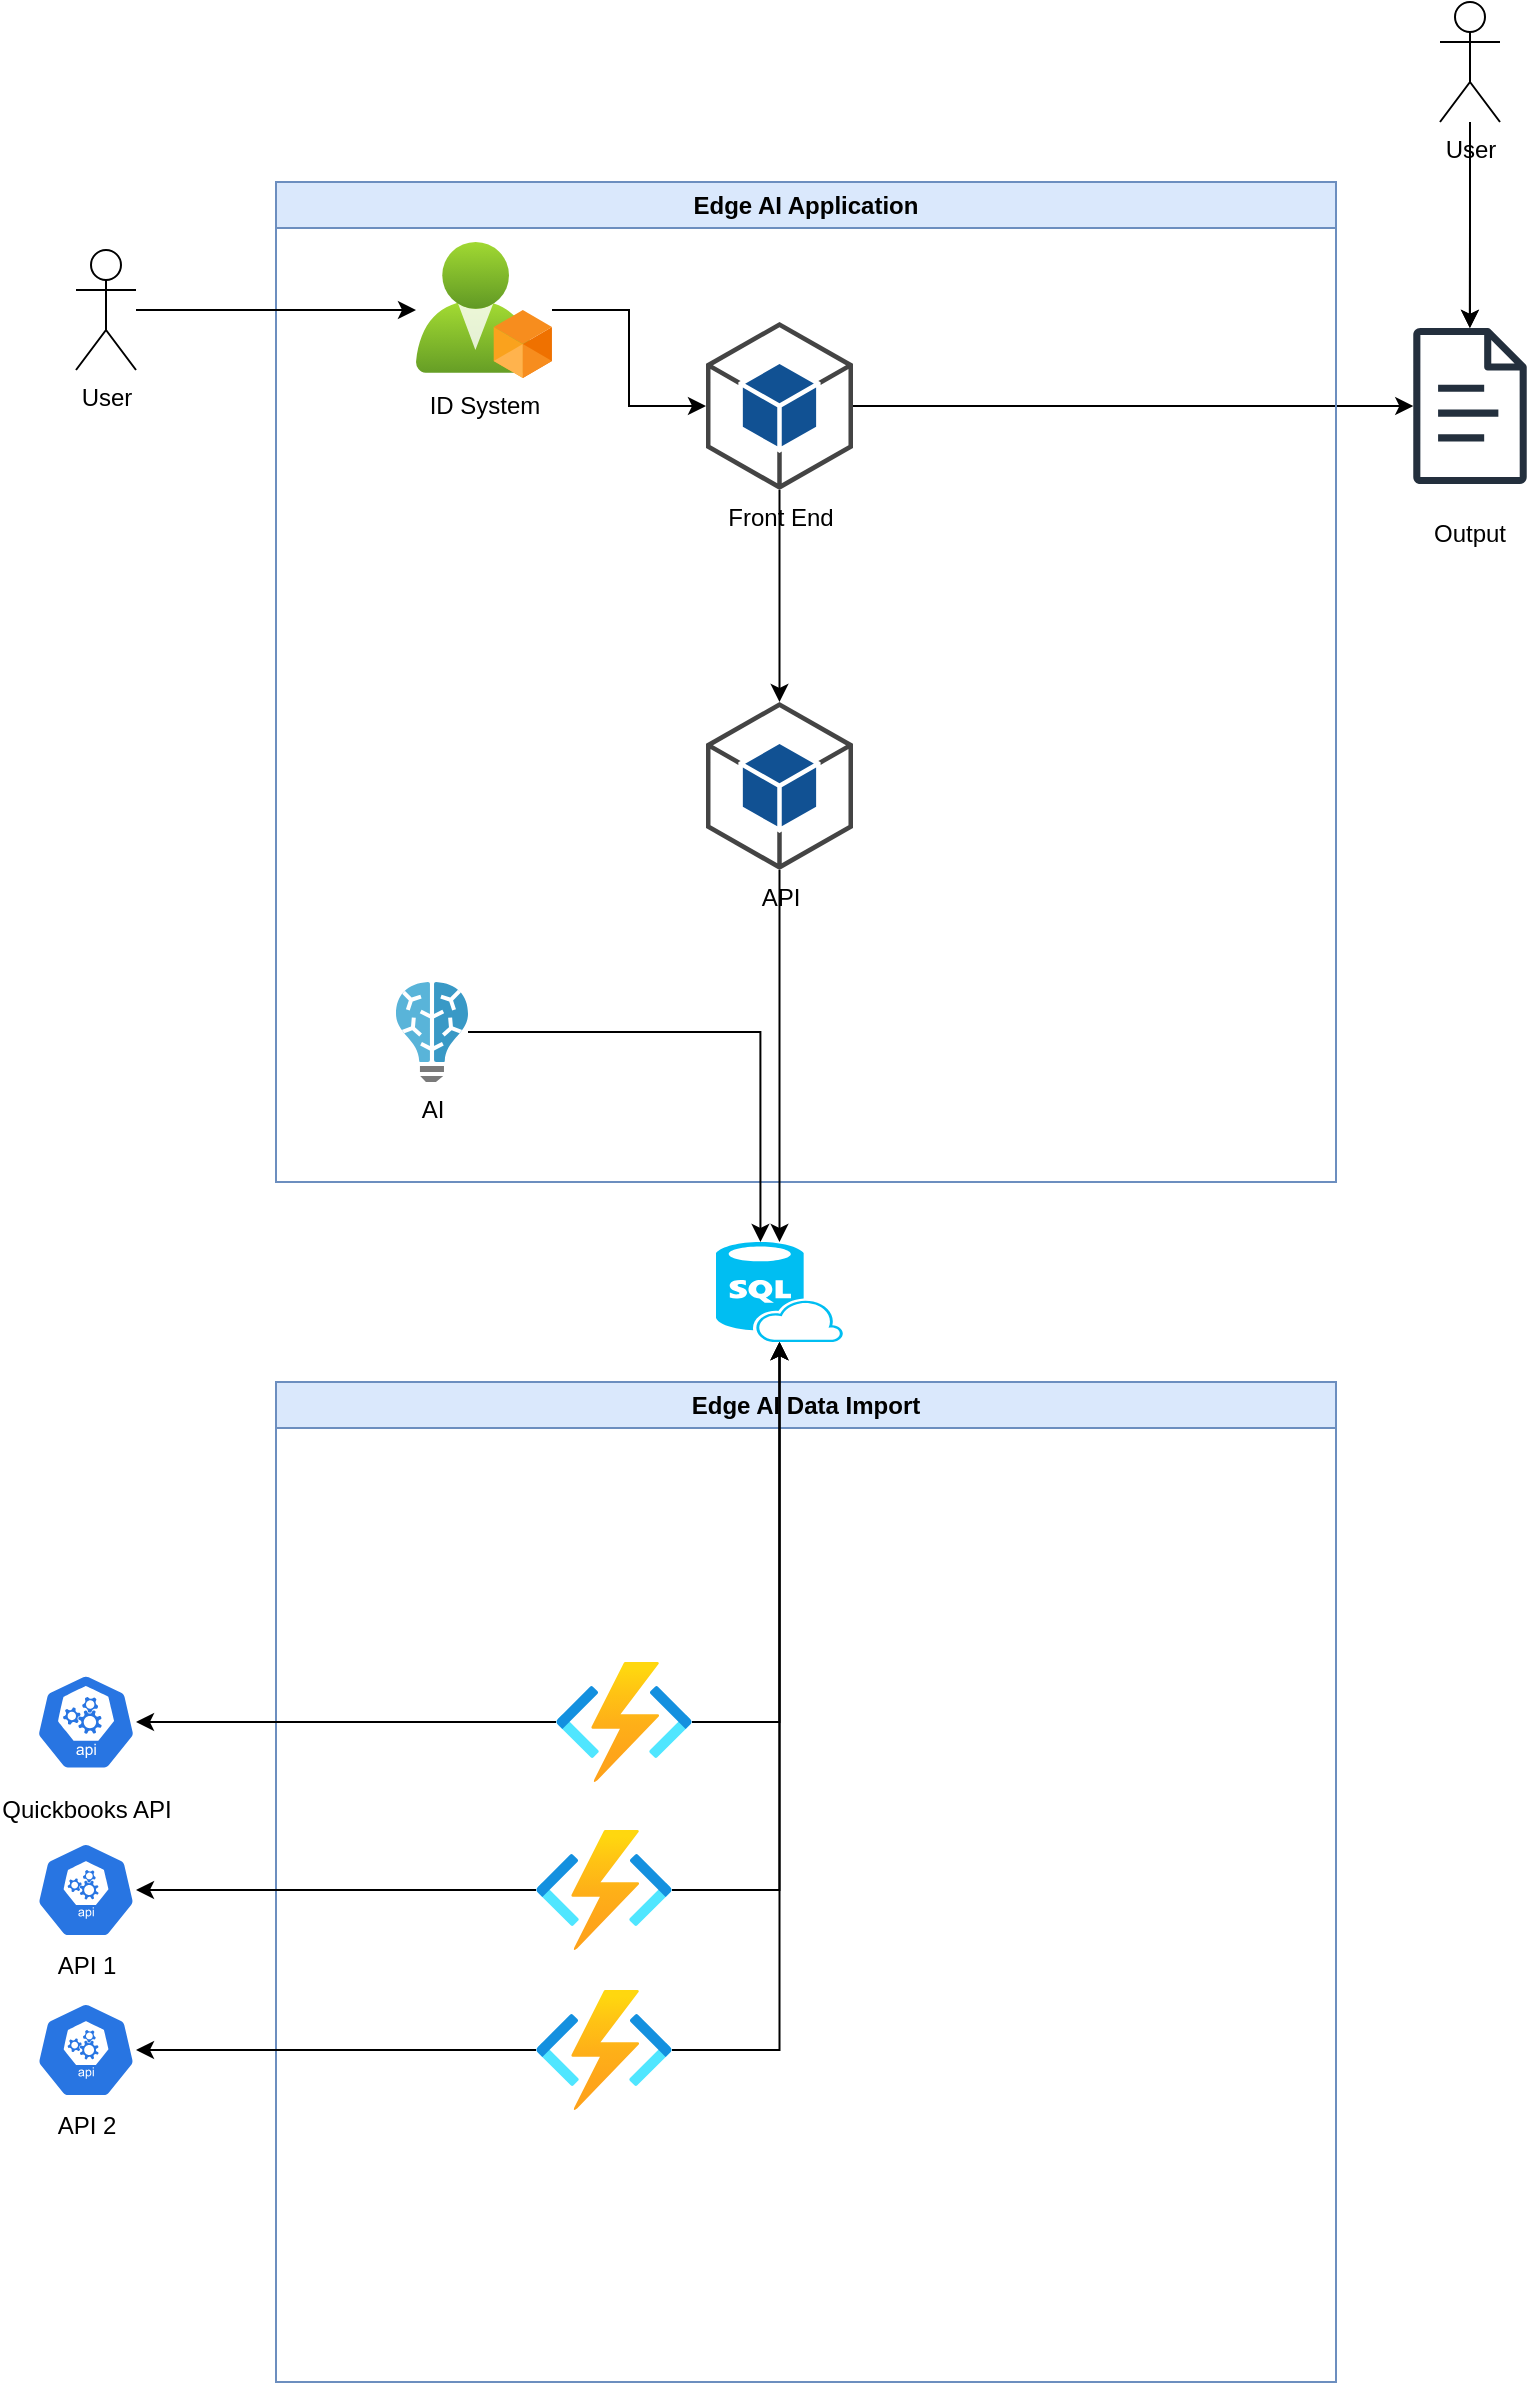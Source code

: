 <mxfile version="22.1.11" type="github">
  <diagram name="Page-1" id="aKkkLzMY0BgT35kmP0Dj">
    <mxGraphModel dx="1434" dy="760" grid="1" gridSize="10" guides="1" tooltips="1" connect="1" arrows="1" fold="1" page="1" pageScale="1" pageWidth="850" pageHeight="1100" math="0" shadow="0">
      <root>
        <mxCell id="0" />
        <mxCell id="1" parent="0" />
        <mxCell id="29shwmDahnXRfhhSZASJ-1" value="Edge AI Data Import" style="swimlane;whiteSpace=wrap;html=1;fillColor=#dae8fc;strokeColor=#6c8ebf;" parent="1" vertex="1">
          <mxGeometry x="170" y="760" width="530" height="500" as="geometry" />
        </mxCell>
        <mxCell id="v-T0KHPP-oXkvQVDS-ob-13" value="" style="image;aspect=fixed;html=1;points=[];align=center;fontSize=12;image=img/lib/azure2/compute/Function_Apps.svg;" vertex="1" parent="29shwmDahnXRfhhSZASJ-1">
          <mxGeometry x="140" y="140" width="68" height="60" as="geometry" />
        </mxCell>
        <mxCell id="v-T0KHPP-oXkvQVDS-ob-14" value="" style="image;aspect=fixed;html=1;points=[];align=center;fontSize=12;image=img/lib/azure2/compute/Function_Apps.svg;" vertex="1" parent="29shwmDahnXRfhhSZASJ-1">
          <mxGeometry x="130" y="224" width="68" height="60" as="geometry" />
        </mxCell>
        <mxCell id="v-T0KHPP-oXkvQVDS-ob-15" value="" style="image;aspect=fixed;html=1;points=[];align=center;fontSize=12;image=img/lib/azure2/compute/Function_Apps.svg;" vertex="1" parent="29shwmDahnXRfhhSZASJ-1">
          <mxGeometry x="130" y="304" width="68" height="60" as="geometry" />
        </mxCell>
        <mxCell id="29shwmDahnXRfhhSZASJ-6" value="Quickbooks API" style="sketch=0;html=1;dashed=0;whitespace=wrap;fillColor=#2875E2;strokeColor=#ffffff;points=[[0.005,0.63,0],[0.1,0.2,0],[0.9,0.2,0],[0.5,0,0],[0.995,0.63,0],[0.72,0.99,0],[0.5,1,0],[0.28,0.99,0]];verticalLabelPosition=bottom;align=center;verticalAlign=top;shape=mxgraph.kubernetes.icon;prIcon=api" parent="1" vertex="1">
          <mxGeometry x="50" y="900" width="50" height="60" as="geometry" />
        </mxCell>
        <mxCell id="29shwmDahnXRfhhSZASJ-13" value="" style="sketch=0;outlineConnect=0;fontColor=#232F3E;gradientColor=none;fillColor=#232F3D;strokeColor=none;dashed=0;verticalLabelPosition=bottom;verticalAlign=top;align=center;html=1;fontSize=12;fontStyle=0;aspect=fixed;pointerEvents=1;shape=mxgraph.aws4.document;" parent="1" vertex="1">
          <mxGeometry x="738.5" y="233" width="57" height="78" as="geometry" />
        </mxCell>
        <mxCell id="29shwmDahnXRfhhSZASJ-14" value="" style="edgeStyle=orthogonalEdgeStyle;rounded=0;orthogonalLoop=1;jettySize=auto;html=1;exitX=1;exitY=0.5;exitDx=0;exitDy=0;exitPerimeter=0;" parent="1" source="zwCh8djiiDDHsSN2Gcl9-10" target="29shwmDahnXRfhhSZASJ-13" edge="1">
          <mxGeometry relative="1" as="geometry">
            <mxPoint x="476.5" y="262" as="sourcePoint" />
          </mxGeometry>
        </mxCell>
        <mxCell id="29shwmDahnXRfhhSZASJ-16" value="" style="edgeStyle=orthogonalEdgeStyle;rounded=0;orthogonalLoop=1;jettySize=auto;html=1;" parent="1" source="29shwmDahnXRfhhSZASJ-15" target="29shwmDahnXRfhhSZASJ-13" edge="1">
          <mxGeometry relative="1" as="geometry" />
        </mxCell>
        <mxCell id="v-T0KHPP-oXkvQVDS-ob-9" value="" style="edgeStyle=orthogonalEdgeStyle;rounded=0;orthogonalLoop=1;jettySize=auto;html=1;" edge="1" parent="1" source="29shwmDahnXRfhhSZASJ-15" target="29shwmDahnXRfhhSZASJ-13">
          <mxGeometry relative="1" as="geometry" />
        </mxCell>
        <mxCell id="29shwmDahnXRfhhSZASJ-15" value="User" style="shape=umlActor;verticalLabelPosition=bottom;verticalAlign=top;html=1;outlineConnect=0;" parent="1" vertex="1">
          <mxGeometry x="752" y="70" width="30" height="60" as="geometry" />
        </mxCell>
        <mxCell id="29shwmDahnXRfhhSZASJ-17" value="Output" style="text;html=1;strokeColor=none;fillColor=none;align=center;verticalAlign=middle;whiteSpace=wrap;rounded=0;" parent="1" vertex="1">
          <mxGeometry x="737" y="321" width="60" height="30" as="geometry" />
        </mxCell>
        <mxCell id="zwCh8djiiDDHsSN2Gcl9-1" value="Edge AI Application" style="swimlane;whiteSpace=wrap;html=1;fillColor=#dae8fc;strokeColor=#6c8ebf;" parent="1" vertex="1">
          <mxGeometry x="170" y="160" width="530" height="500" as="geometry" />
        </mxCell>
        <mxCell id="zwCh8djiiDDHsSN2Gcl9-4" value="AI" style="image;sketch=0;aspect=fixed;html=1;points=[];align=center;fontSize=12;image=img/lib/mscae/Batch_AI.svg;" parent="zwCh8djiiDDHsSN2Gcl9-1" vertex="1">
          <mxGeometry x="60" y="400" width="36" height="50" as="geometry" />
        </mxCell>
        <mxCell id="zwCh8djiiDDHsSN2Gcl9-10" value="Front End" style="outlineConnect=0;dashed=0;verticalLabelPosition=bottom;verticalAlign=top;align=center;html=1;shape=mxgraph.aws3.android;fillColor=#115193;gradientColor=none;" parent="zwCh8djiiDDHsSN2Gcl9-1" vertex="1">
          <mxGeometry x="215" y="70" width="73.5" height="84" as="geometry" />
        </mxCell>
        <mxCell id="zwCh8djiiDDHsSN2Gcl9-9" value="API" style="outlineConnect=0;dashed=0;verticalLabelPosition=bottom;verticalAlign=top;align=center;html=1;shape=mxgraph.aws3.android;fillColor=#115193;gradientColor=none;" parent="zwCh8djiiDDHsSN2Gcl9-1" vertex="1">
          <mxGeometry x="215" y="260" width="73.5" height="84" as="geometry" />
        </mxCell>
        <mxCell id="zwCh8djiiDDHsSN2Gcl9-11" value="" style="edgeStyle=orthogonalEdgeStyle;rounded=0;orthogonalLoop=1;jettySize=auto;html=1;" parent="zwCh8djiiDDHsSN2Gcl9-1" source="zwCh8djiiDDHsSN2Gcl9-10" target="zwCh8djiiDDHsSN2Gcl9-9" edge="1">
          <mxGeometry relative="1" as="geometry" />
        </mxCell>
        <mxCell id="v-T0KHPP-oXkvQVDS-ob-4" value="" style="edgeStyle=orthogonalEdgeStyle;rounded=0;orthogonalLoop=1;jettySize=auto;html=1;" edge="1" parent="zwCh8djiiDDHsSN2Gcl9-1" source="v-T0KHPP-oXkvQVDS-ob-1" target="zwCh8djiiDDHsSN2Gcl9-10">
          <mxGeometry relative="1" as="geometry" />
        </mxCell>
        <mxCell id="v-T0KHPP-oXkvQVDS-ob-1" value="ID System" style="image;aspect=fixed;html=1;points=[];align=center;fontSize=12;image=img/lib/azure2/identity/Custom_Azure_AD_Roles.svg;" vertex="1" parent="zwCh8djiiDDHsSN2Gcl9-1">
          <mxGeometry x="70" y="30" width="68" height="68" as="geometry" />
        </mxCell>
        <mxCell id="zwCh8djiiDDHsSN2Gcl9-8" value="" style="verticalLabelPosition=bottom;html=1;verticalAlign=top;align=center;strokeColor=none;fillColor=#00BEF2;shape=mxgraph.azure.sql_database_sql_azure;" parent="1" vertex="1">
          <mxGeometry x="390" y="690" width="63.5" height="50" as="geometry" />
        </mxCell>
        <mxCell id="zwCh8djiiDDHsSN2Gcl9-3" value="" style="edgeStyle=orthogonalEdgeStyle;rounded=0;orthogonalLoop=1;jettySize=auto;html=1;entryX=0.35;entryY=0;entryDx=0;entryDy=0;entryPerimeter=0;" parent="1" source="zwCh8djiiDDHsSN2Gcl9-4" target="zwCh8djiiDDHsSN2Gcl9-8" edge="1">
          <mxGeometry relative="1" as="geometry">
            <mxPoint x="463.5" y="505" as="targetPoint" />
          </mxGeometry>
        </mxCell>
        <mxCell id="zwCh8djiiDDHsSN2Gcl9-14" value="" style="edgeStyle=orthogonalEdgeStyle;rounded=0;orthogonalLoop=1;jettySize=auto;html=1;" parent="1" source="zwCh8djiiDDHsSN2Gcl9-9" target="zwCh8djiiDDHsSN2Gcl9-8" edge="1">
          <mxGeometry relative="1" as="geometry" />
        </mxCell>
        <mxCell id="v-T0KHPP-oXkvQVDS-ob-3" value="" style="edgeStyle=orthogonalEdgeStyle;rounded=0;orthogonalLoop=1;jettySize=auto;html=1;" edge="1" parent="1" source="v-T0KHPP-oXkvQVDS-ob-2" target="v-T0KHPP-oXkvQVDS-ob-1">
          <mxGeometry relative="1" as="geometry" />
        </mxCell>
        <mxCell id="v-T0KHPP-oXkvQVDS-ob-2" value="User" style="shape=umlActor;verticalLabelPosition=bottom;verticalAlign=top;html=1;outlineConnect=0;" vertex="1" parent="1">
          <mxGeometry x="70" y="194" width="30" height="60" as="geometry" />
        </mxCell>
        <mxCell id="v-T0KHPP-oXkvQVDS-ob-10" value="API 1" style="sketch=0;html=1;dashed=0;whitespace=wrap;fillColor=#2875E2;strokeColor=#ffffff;points=[[0.005,0.63,0],[0.1,0.2,0],[0.9,0.2,0],[0.5,0,0],[0.995,0.63,0],[0.72,0.99,0],[0.5,1,0],[0.28,0.99,0]];verticalLabelPosition=bottom;align=center;verticalAlign=top;shape=mxgraph.kubernetes.icon;prIcon=api" vertex="1" parent="1">
          <mxGeometry x="50" y="990" width="50" height="48" as="geometry" />
        </mxCell>
        <mxCell id="v-T0KHPP-oXkvQVDS-ob-11" value="API 2" style="sketch=0;html=1;dashed=0;whitespace=wrap;fillColor=#2875E2;strokeColor=#ffffff;points=[[0.005,0.63,0],[0.1,0.2,0],[0.9,0.2,0],[0.5,0,0],[0.995,0.63,0],[0.72,0.99,0],[0.5,1,0],[0.28,0.99,0]];verticalLabelPosition=bottom;align=center;verticalAlign=top;shape=mxgraph.kubernetes.icon;prIcon=api" vertex="1" parent="1">
          <mxGeometry x="50" y="1070" width="50" height="48" as="geometry" />
        </mxCell>
        <mxCell id="v-T0KHPP-oXkvQVDS-ob-16" value="" style="edgeStyle=orthogonalEdgeStyle;rounded=0;orthogonalLoop=1;jettySize=auto;html=1;" edge="1" parent="1" source="v-T0KHPP-oXkvQVDS-ob-13" target="29shwmDahnXRfhhSZASJ-6">
          <mxGeometry relative="1" as="geometry" />
        </mxCell>
        <mxCell id="v-T0KHPP-oXkvQVDS-ob-17" value="" style="edgeStyle=orthogonalEdgeStyle;rounded=0;orthogonalLoop=1;jettySize=auto;html=1;" edge="1" parent="1" source="v-T0KHPP-oXkvQVDS-ob-14" target="v-T0KHPP-oXkvQVDS-ob-10">
          <mxGeometry relative="1" as="geometry" />
        </mxCell>
        <mxCell id="v-T0KHPP-oXkvQVDS-ob-18" value="" style="edgeStyle=orthogonalEdgeStyle;rounded=0;orthogonalLoop=1;jettySize=auto;html=1;" edge="1" parent="1" source="v-T0KHPP-oXkvQVDS-ob-15" target="v-T0KHPP-oXkvQVDS-ob-11">
          <mxGeometry relative="1" as="geometry" />
        </mxCell>
        <mxCell id="v-T0KHPP-oXkvQVDS-ob-19" value="" style="edgeStyle=orthogonalEdgeStyle;rounded=0;orthogonalLoop=1;jettySize=auto;html=1;" edge="1" parent="1" source="v-T0KHPP-oXkvQVDS-ob-13" target="zwCh8djiiDDHsSN2Gcl9-8">
          <mxGeometry relative="1" as="geometry" />
        </mxCell>
        <mxCell id="v-T0KHPP-oXkvQVDS-ob-20" value="" style="edgeStyle=orthogonalEdgeStyle;rounded=0;orthogonalLoop=1;jettySize=auto;html=1;" edge="1" parent="1" source="v-T0KHPP-oXkvQVDS-ob-14" target="zwCh8djiiDDHsSN2Gcl9-8">
          <mxGeometry relative="1" as="geometry" />
        </mxCell>
        <mxCell id="v-T0KHPP-oXkvQVDS-ob-21" value="" style="edgeStyle=orthogonalEdgeStyle;rounded=0;orthogonalLoop=1;jettySize=auto;html=1;" edge="1" parent="1" source="v-T0KHPP-oXkvQVDS-ob-15" target="zwCh8djiiDDHsSN2Gcl9-8">
          <mxGeometry relative="1" as="geometry" />
        </mxCell>
      </root>
    </mxGraphModel>
  </diagram>
</mxfile>
